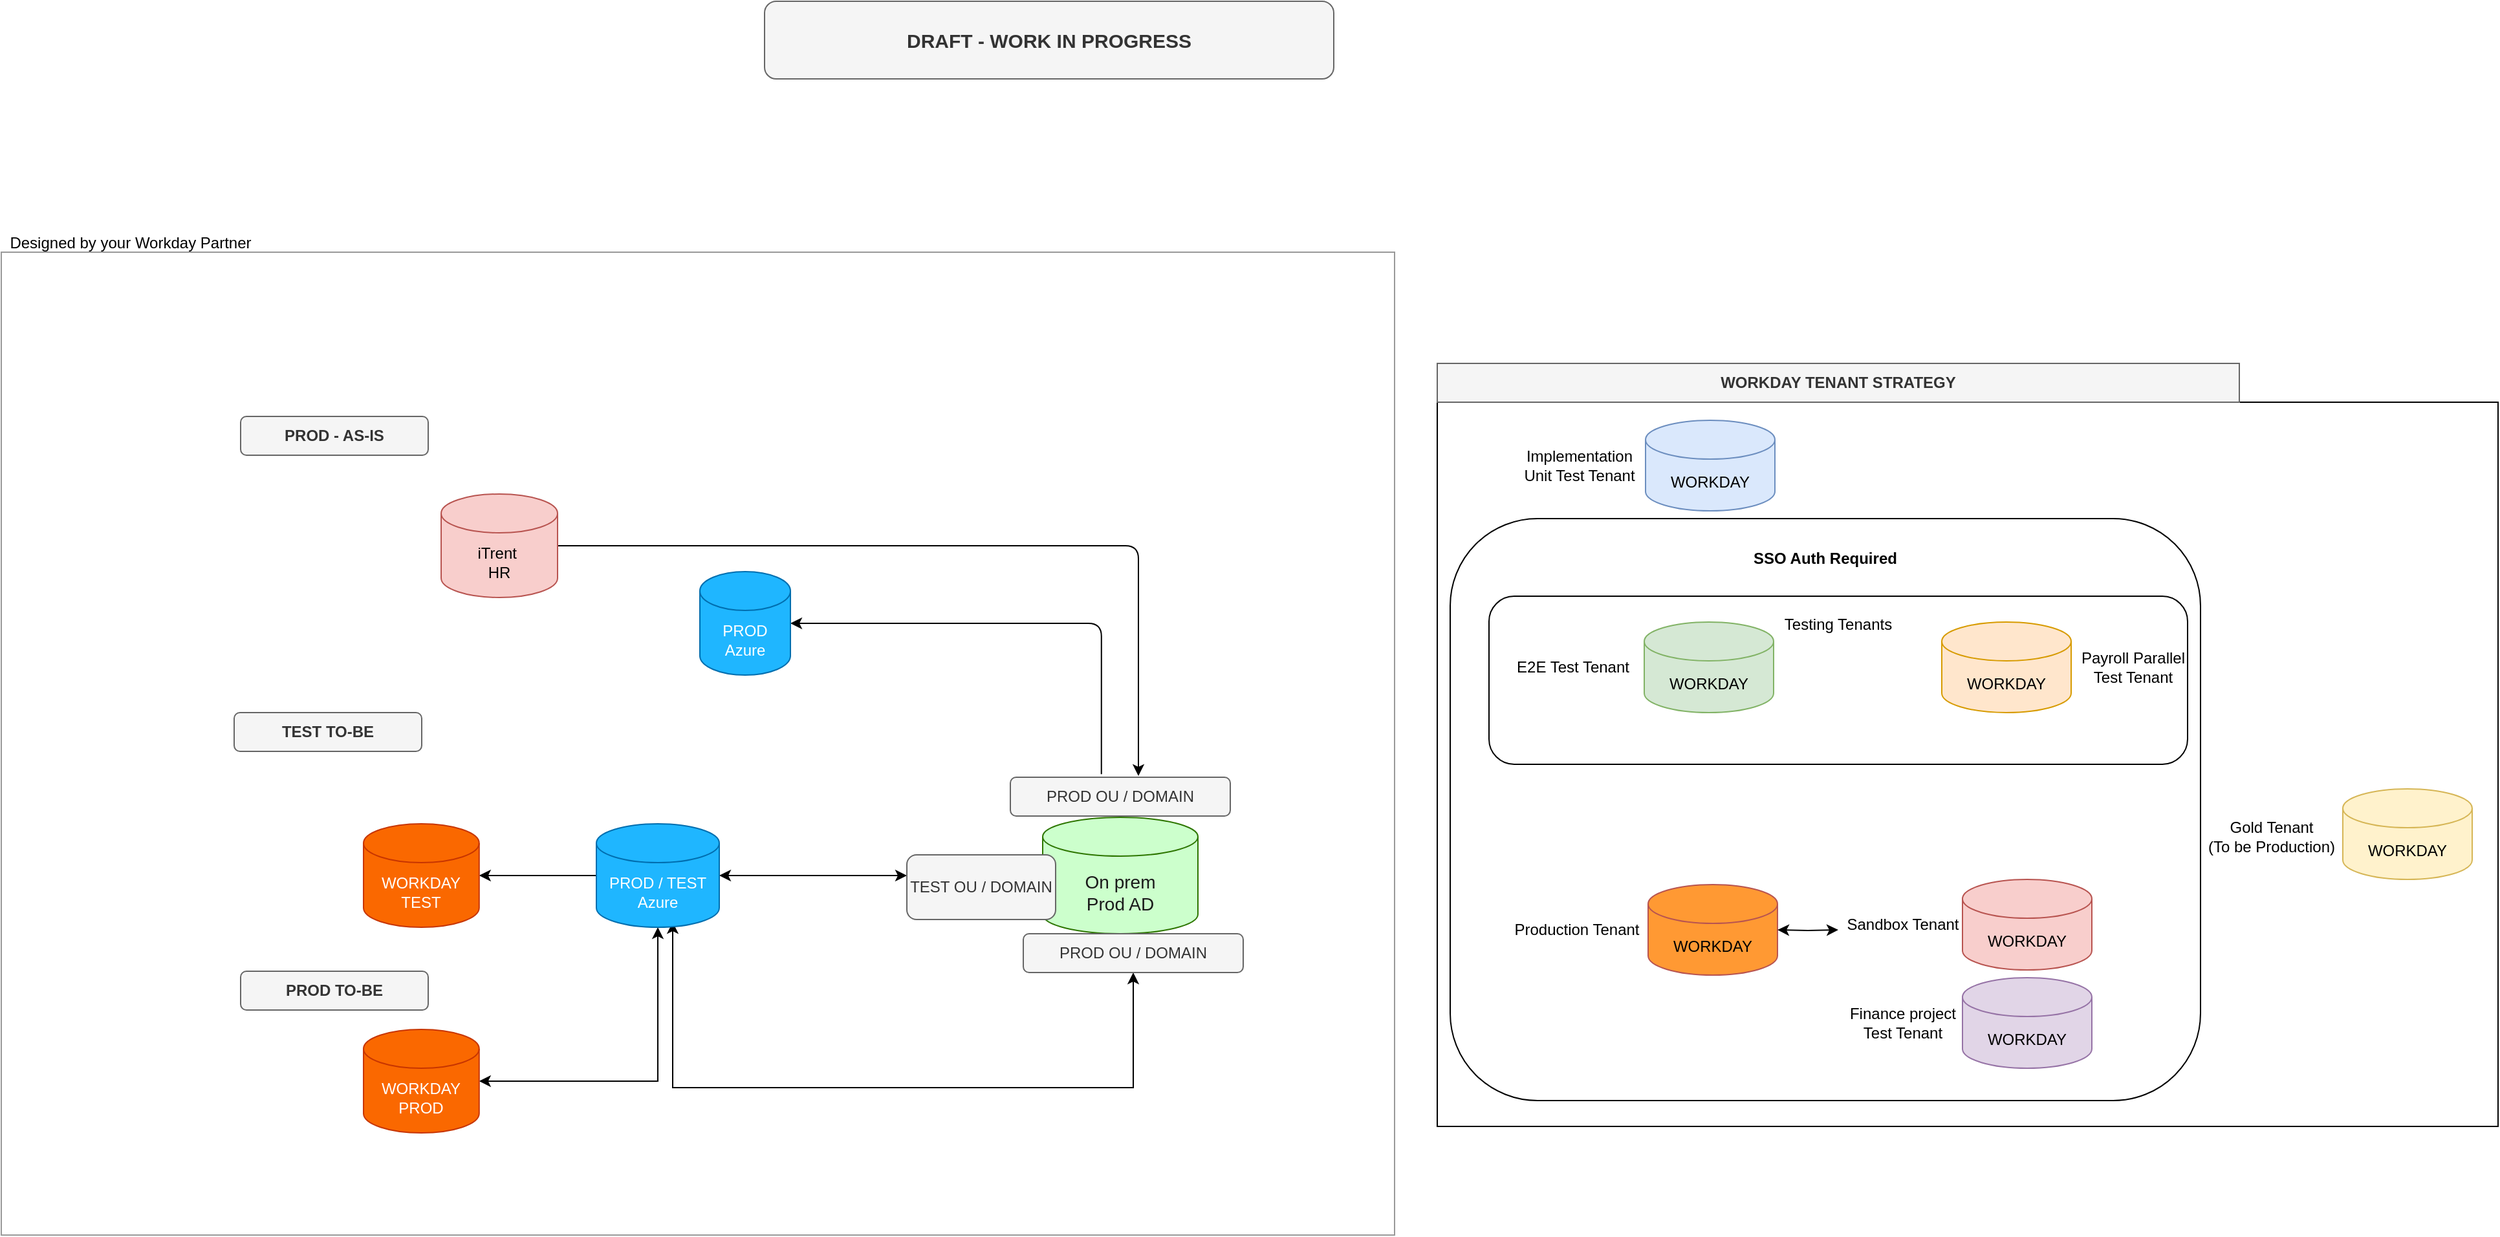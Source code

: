 <mxfile version="24.7.7">
  <diagram name="Page-1" id="qW4FM8de-haLVR3ZVpO4">
    <mxGraphModel dx="3374" dy="772" grid="1" gridSize="10" guides="1" tooltips="1" connect="1" arrows="1" fold="1" page="1" pageScale="1" pageWidth="850" pageHeight="1100" math="0" shadow="0">
      <root>
        <mxCell id="0" />
        <mxCell id="1" parent="0" />
        <mxCell id="s1ins70xxQBHLW0Mm97k-26" value="" style="rounded=0;whiteSpace=wrap;html=1;fillColor=none;strokeColor=#999999;" parent="1" vertex="1">
          <mxGeometry x="-1230" y="264" width="1077" height="760" as="geometry" />
        </mxCell>
        <mxCell id="s1ins70xxQBHLW0Mm97k-34" value="Testing Tenants&lt;div&gt;&lt;br&gt;&lt;/div&gt;&lt;div&gt;&lt;br&gt;&lt;/div&gt;&lt;div&gt;&lt;br&gt;&lt;/div&gt;&lt;div&gt;&lt;br&gt;&lt;/div&gt;&lt;div&gt;&lt;br&gt;&lt;/div&gt;&lt;div&gt;&lt;br&gt;&lt;/div&gt;" style="rounded=1;whiteSpace=wrap;html=1;fillColor=none;" parent="1" vertex="1">
          <mxGeometry x="-80" y="681" width="540" height="149" as="geometry" />
        </mxCell>
        <mxCell id="s1ins70xxQBHLW0Mm97k-7" value="" style="rounded=0;whiteSpace=wrap;html=1;fillColor=none;" parent="1" vertex="1">
          <mxGeometry x="-120" y="380" width="820" height="560" as="geometry" />
        </mxCell>
        <mxCell id="glTwvj8LsIBbesMKPPo8-31" value="&lt;b&gt;SSO Auth Required&lt;/b&gt;&lt;div&gt;&lt;b&gt;&lt;br&gt;&lt;/b&gt;&lt;/div&gt;&lt;div&gt;&lt;b&gt;&lt;br&gt;&lt;/b&gt;&lt;/div&gt;&lt;div&gt;&lt;b&gt;&lt;br&gt;&lt;/b&gt;&lt;/div&gt;&lt;div&gt;&lt;b&gt;&lt;br&gt;&lt;/b&gt;&lt;/div&gt;&lt;div&gt;&lt;b&gt;&lt;br&gt;&lt;/b&gt;&lt;/div&gt;&lt;div&gt;&lt;b&gt;&lt;br&gt;&lt;/b&gt;&lt;/div&gt;&lt;div&gt;&lt;b&gt;&lt;br&gt;&lt;/b&gt;&lt;/div&gt;&lt;div&gt;&lt;b&gt;&lt;br&gt;&lt;/b&gt;&lt;/div&gt;&lt;div&gt;&lt;b&gt;&lt;br&gt;&lt;/b&gt;&lt;/div&gt;&lt;div&gt;&lt;b&gt;&lt;br&gt;&lt;/b&gt;&lt;/div&gt;&lt;div&gt;&lt;b&gt;&lt;br&gt;&lt;/b&gt;&lt;/div&gt;&lt;div&gt;&lt;b&gt;&lt;br&gt;&lt;/b&gt;&lt;/div&gt;&lt;div&gt;&lt;b&gt;&lt;br&gt;&lt;/b&gt;&lt;/div&gt;&lt;div&gt;&lt;b&gt;&lt;br&gt;&lt;/b&gt;&lt;/div&gt;&lt;div&gt;&lt;b&gt;&lt;br&gt;&lt;/b&gt;&lt;/div&gt;&lt;div&gt;&lt;b&gt;&lt;br&gt;&lt;/b&gt;&lt;/div&gt;&lt;div&gt;&lt;b&gt;&lt;br&gt;&lt;/b&gt;&lt;/div&gt;&lt;div&gt;&lt;b&gt;&lt;br&gt;&lt;/b&gt;&lt;/div&gt;&lt;div&gt;&lt;b&gt;&lt;br&gt;&lt;/b&gt;&lt;/div&gt;&lt;div&gt;&lt;b&gt;&lt;br&gt;&lt;/b&gt;&lt;/div&gt;&lt;div&gt;&lt;b&gt;&lt;br&gt;&lt;/b&gt;&lt;/div&gt;&lt;div&gt;&lt;b&gt;&lt;br&gt;&lt;/b&gt;&lt;/div&gt;&lt;div&gt;&lt;b&gt;&lt;br&gt;&lt;/b&gt;&lt;/div&gt;&lt;div&gt;&lt;b&gt;&lt;br&gt;&lt;/b&gt;&lt;/div&gt;&lt;div&gt;&lt;br&gt;&lt;/div&gt;&lt;div&gt;&lt;br&gt;&lt;/div&gt;&lt;div&gt;&lt;br&gt;&lt;/div&gt;" style="rounded=1;whiteSpace=wrap;html=1;" parent="1" vertex="1">
          <mxGeometry x="-110" y="470" width="580" height="450" as="geometry" />
        </mxCell>
        <mxCell id="glTwvj8LsIBbesMKPPo8-1" value="&lt;font color=&quot;#1a1a1a&quot; style=&quot;font-size: 14px;&quot;&gt;On prem&lt;/font&gt;&lt;div style=&quot;font-size: 14px;&quot;&gt;&lt;font color=&quot;#1a1a1a&quot;&gt;Prod AD&lt;/font&gt;&lt;/div&gt;" style="shape=cylinder3;whiteSpace=wrap;html=1;boundedLbl=1;backgroundOutline=1;size=15;fillColor=#CCFFCC;fontColor=#ffffff;strokeColor=#2D7600;" parent="1" vertex="1">
          <mxGeometry x="-425" y="701" width="120" height="90" as="geometry" />
        </mxCell>
        <mxCell id="s1ins70xxQBHLW0Mm97k-14" value="" style="shape=image;verticalLabelPosition=bottom;labelBackgroundColor=default;verticalAlign=top;aspect=fixed;imageAspect=0;image=https://cdn.freelogovectors.net/wp-content/uploads/2020/09/kainos-logo.png;" parent="1" vertex="1">
          <mxGeometry x="-1200" y="210" width="140" height="32.2" as="geometry" />
        </mxCell>
        <mxCell id="s1ins70xxQBHLW0Mm97k-9" style="edgeStyle=orthogonalEdgeStyle;rounded=0;orthogonalLoop=1;jettySize=auto;html=1;startArrow=classic;startFill=1;" parent="1" source="glTwvj8LsIBbesMKPPo8-2" edge="1">
          <mxGeometry relative="1" as="geometry">
            <mxPoint x="-750" y="746" as="targetPoint" />
          </mxGeometry>
        </mxCell>
        <mxCell id="s1ins70xxQBHLW0Mm97k-15" value="Designed by your Workday Partner" style="text;html=1;align=center;verticalAlign=middle;whiteSpace=wrap;rounded=0;" parent="1" vertex="1">
          <mxGeometry x="-1230" y="242.0" width="200" height="30" as="geometry" />
        </mxCell>
        <mxCell id="glTwvj8LsIBbesMKPPo8-2" value="&lt;font color=&quot;#ffffff&quot;&gt;WORKDAY&lt;/font&gt;&lt;div&gt;&lt;font color=&quot;#ffffff&quot;&gt;TEST&lt;/font&gt;&lt;/div&gt;" style="shape=cylinder3;whiteSpace=wrap;html=1;boundedLbl=1;backgroundOutline=1;size=15;fillColor=#fa6800;fontColor=#000000;strokeColor=#C73500;" parent="1" vertex="1">
          <mxGeometry x="-950" y="706" width="89.38" height="80" as="geometry" />
        </mxCell>
        <mxCell id="s1ins70xxQBHLW0Mm97k-16" style="edgeStyle=orthogonalEdgeStyle;rounded=0;orthogonalLoop=1;jettySize=auto;html=1;startArrow=classic;startFill=1;" parent="1" source="glTwvj8LsIBbesMKPPo8-15" edge="1">
          <mxGeometry relative="1" as="geometry">
            <mxPoint x="-530" y="746" as="targetPoint" />
          </mxGeometry>
        </mxCell>
        <mxCell id="glTwvj8LsIBbesMKPPo8-4" style="edgeStyle=orthogonalEdgeStyle;rounded=1;orthogonalLoop=1;jettySize=auto;html=1;startArrow=classic;startFill=1;endArrow=none;endFill=0;curved=0;entryX=0.414;entryY=-0.081;entryDx=0;entryDy=0;entryPerimeter=0;" parent="1" source="glTwvj8LsIBbesMKPPo8-3" target="glTwvj8LsIBbesMKPPo8-13" edge="1">
          <mxGeometry relative="1" as="geometry">
            <Array as="points">
              <mxPoint x="-380" y="551" />
            </Array>
            <mxPoint x="-430" y="670" as="targetPoint" />
          </mxGeometry>
        </mxCell>
        <mxCell id="s1ins70xxQBHLW0Mm97k-17" value="PROD TO-BE" style="text;html=1;align=center;verticalAlign=middle;whiteSpace=wrap;rounded=1;fontStyle=1;fillColor=#f5f5f5;fontColor=#333333;strokeColor=#666666;" parent="1" vertex="1">
          <mxGeometry x="-1045" y="820" width="145" height="30" as="geometry" />
        </mxCell>
        <mxCell id="glTwvj8LsIBbesMKPPo8-3" value="&lt;div&gt;PROD&lt;/div&gt;Azure" style="shape=cylinder3;whiteSpace=wrap;html=1;boundedLbl=1;backgroundOutline=1;size=15;strokeColor=#006EAF;align=center;verticalAlign=middle;fontFamily=Helvetica;fontSize=12;fontColor=#ffffff;fillColor=#1FB6FF;" parent="1" vertex="1">
          <mxGeometry x="-690" y="511" width="70" height="80" as="geometry" />
        </mxCell>
        <mxCell id="glTwvj8LsIBbesMKPPo8-7" style="edgeStyle=orthogonalEdgeStyle;rounded=1;orthogonalLoop=1;jettySize=auto;html=1;curved=0;" parent="1" source="glTwvj8LsIBbesMKPPo8-8" edge="1">
          <mxGeometry relative="1" as="geometry">
            <mxPoint x="-351" y="669" as="targetPoint" />
            <mxPoint x="-812" y="591" as="sourcePoint" />
            <Array as="points">
              <mxPoint x="-351" y="491" />
            </Array>
          </mxGeometry>
        </mxCell>
        <mxCell id="s1ins70xxQBHLW0Mm97k-19" style="edgeStyle=orthogonalEdgeStyle;rounded=0;orthogonalLoop=1;jettySize=auto;html=1;startArrow=classic;startFill=1;entryX=0.5;entryY=1;entryDx=0;entryDy=0;entryPerimeter=0;" parent="1" source="s1ins70xxQBHLW0Mm97k-20" edge="1" target="glTwvj8LsIBbesMKPPo8-15">
          <mxGeometry relative="1" as="geometry">
            <mxPoint x="-750" y="905" as="targetPoint" />
          </mxGeometry>
        </mxCell>
        <mxCell id="glTwvj8LsIBbesMKPPo8-8" value="iTrent&amp;nbsp;&lt;div&gt;HR&lt;/div&gt;" style="shape=cylinder3;whiteSpace=wrap;html=1;boundedLbl=1;backgroundOutline=1;size=15;fillColor=#f8cecc;strokeColor=#b85450;" parent="1" vertex="1">
          <mxGeometry x="-890" y="451" width="90" height="80" as="geometry" />
        </mxCell>
        <mxCell id="s1ins70xxQBHLW0Mm97k-20" value="&lt;font color=&quot;#ffffff&quot;&gt;WORKDAY&lt;/font&gt;&lt;div&gt;&lt;font color=&quot;#ffffff&quot;&gt;PROD&lt;/font&gt;&lt;/div&gt;" style="shape=cylinder3;whiteSpace=wrap;html=1;boundedLbl=1;backgroundOutline=1;size=15;fillColor=#fa6800;fontColor=#000000;strokeColor=#C73500;" parent="1" vertex="1">
          <mxGeometry x="-950" y="865" width="89.38" height="80" as="geometry" />
        </mxCell>
        <mxCell id="glTwvj8LsIBbesMKPPo8-11" value="PROD - AS-IS" style="text;html=1;align=center;verticalAlign=middle;whiteSpace=wrap;rounded=1;fontStyle=1;fillColor=#f5f5f5;fontColor=#333333;strokeColor=#666666;" parent="1" vertex="1">
          <mxGeometry x="-1045" y="391" width="145" height="30" as="geometry" />
        </mxCell>
        <mxCell id="glTwvj8LsIBbesMKPPo8-13" value="PROD OU / DOMAIN" style="text;html=1;align=center;verticalAlign=middle;whiteSpace=wrap;rounded=1;fillColor=#f5f5f5;fontColor=#333333;strokeColor=#666666;" parent="1" vertex="1">
          <mxGeometry x="-450" y="670" width="170" height="30" as="geometry" />
        </mxCell>
        <mxCell id="s1ins70xxQBHLW0Mm97k-22" style="edgeStyle=orthogonalEdgeStyle;rounded=0;orthogonalLoop=1;jettySize=auto;html=1;startArrow=classic;startFill=1;exitX=0.621;exitY=0.95;exitDx=0;exitDy=0;exitPerimeter=0;" parent="1" source="glTwvj8LsIBbesMKPPo8-15" target="s1ins70xxQBHLW0Mm97k-23" edge="1">
          <mxGeometry relative="1" as="geometry">
            <mxPoint x="-675" y="905" as="sourcePoint" />
            <mxPoint x="-425" y="905" as="targetPoint" />
            <Array as="points">
              <mxPoint x="-711" y="910" />
              <mxPoint x="-355" y="910" />
            </Array>
          </mxGeometry>
        </mxCell>
        <mxCell id="glTwvj8LsIBbesMKPPo8-15" value="&lt;div&gt;PROD / TEST&lt;/div&gt;Azure" style="shape=cylinder3;whiteSpace=wrap;html=1;boundedLbl=1;backgroundOutline=1;size=15;fillColor=#1FB6FF;fontColor=#ffffff;strokeColor=#006EAF;" parent="1" vertex="1">
          <mxGeometry x="-770" y="706" width="95" height="80" as="geometry" />
        </mxCell>
        <mxCell id="s1ins70xxQBHLW0Mm97k-23" value="PROD OU / DOMAIN" style="text;html=1;align=center;verticalAlign=middle;whiteSpace=wrap;rounded=1;fillColor=#f5f5f5;fontColor=#333333;strokeColor=#666666;" parent="1" vertex="1">
          <mxGeometry x="-440" y="791" width="170" height="30" as="geometry" />
        </mxCell>
        <mxCell id="glTwvj8LsIBbesMKPPo8-18" value="WORKDAY" style="shape=cylinder3;whiteSpace=wrap;html=1;boundedLbl=1;backgroundOutline=1;size=15;fillColor=#dae8fc;strokeColor=#6c8ebf;" parent="1" vertex="1">
          <mxGeometry x="41" y="394" width="100" height="70" as="geometry" />
        </mxCell>
        <mxCell id="s1ins70xxQBHLW0Mm97k-24" value="TEST OU / DOMAIN" style="text;html=1;align=center;verticalAlign=middle;whiteSpace=wrap;rounded=1;fillColor=#f5f5f5;fontColor=#333333;strokeColor=#666666;" parent="1" vertex="1">
          <mxGeometry x="-530" y="730" width="115" height="50" as="geometry" />
        </mxCell>
        <mxCell id="glTwvj8LsIBbesMKPPo8-19" value="WORKDAY TENANT STRATEGY" style="text;html=1;align=center;verticalAlign=middle;whiteSpace=wrap;rounded=0;fontStyle=1;fillColor=#f5f5f5;fontColor=#333333;strokeColor=#666666;" parent="1" vertex="1">
          <mxGeometry x="-120" y="350" width="620" height="30" as="geometry" />
        </mxCell>
        <mxCell id="glTwvj8LsIBbesMKPPo8-20" value="Implementation&lt;div&gt;Unit Test Tenant&lt;/div&gt;" style="text;html=1;align=center;verticalAlign=middle;whiteSpace=wrap;rounded=0;" parent="1" vertex="1">
          <mxGeometry x="-65" y="414" width="110" height="30" as="geometry" />
        </mxCell>
        <mxCell id="s1ins70xxQBHLW0Mm97k-27" value="WORKDAY" style="shape=cylinder3;whiteSpace=wrap;html=1;boundedLbl=1;backgroundOutline=1;size=15;fillColor=#ffe6cc;strokeColor=#d79b00;" parent="1" vertex="1">
          <mxGeometry x="270" y="550" width="100" height="70" as="geometry" />
        </mxCell>
        <mxCell id="glTwvj8LsIBbesMKPPo8-21" value="WORKDAY" style="shape=cylinder3;whiteSpace=wrap;html=1;boundedLbl=1;backgroundOutline=1;size=15;fillColor=#d5e8d4;strokeColor=#82b366;" parent="1" vertex="1">
          <mxGeometry x="40" y="550" width="100" height="70" as="geometry" />
        </mxCell>
        <mxCell id="s1ins70xxQBHLW0Mm97k-28" value="Payroll Parallel Test Tenant" style="text;html=1;align=center;verticalAlign=middle;whiteSpace=wrap;rounded=0;" parent="1" vertex="1">
          <mxGeometry x="376" y="570" width="84" height="30" as="geometry" />
        </mxCell>
        <mxCell id="glTwvj8LsIBbesMKPPo8-22" value="E2E Test Tenant" style="text;html=1;align=center;verticalAlign=middle;whiteSpace=wrap;rounded=0;" parent="1" vertex="1">
          <mxGeometry x="-70" y="570" width="110" height="30" as="geometry" />
        </mxCell>
        <mxCell id="glTwvj8LsIBbesMKPPo8-23" value="WORKDAY" style="shape=cylinder3;whiteSpace=wrap;html=1;boundedLbl=1;backgroundOutline=1;size=15;fillColor=#fff2cc;strokeColor=#d6b656;" parent="1" vertex="1">
          <mxGeometry x="580" y="679" width="100" height="70" as="geometry" />
        </mxCell>
        <mxCell id="glTwvj8LsIBbesMKPPo8-24" value="Gold Tenant&lt;div&gt;(To be Production)&lt;/div&gt;" style="text;html=1;align=center;verticalAlign=middle;whiteSpace=wrap;rounded=0;" parent="1" vertex="1">
          <mxGeometry x="470" y="701" width="110" height="30" as="geometry" />
        </mxCell>
        <mxCell id="glTwvj8LsIBbesMKPPo8-25" value="WORKDAY" style="shape=cylinder3;whiteSpace=wrap;html=1;boundedLbl=1;backgroundOutline=1;size=15;fillColor=#FF9933;strokeColor=#b85450;" parent="1" vertex="1">
          <mxGeometry x="43" y="753" width="100" height="70" as="geometry" />
        </mxCell>
        <mxCell id="glTwvj8LsIBbesMKPPo8-26" value="Production Tenant" style="text;html=1;align=center;verticalAlign=middle;whiteSpace=wrap;rounded=0;" parent="1" vertex="1">
          <mxGeometry x="-67" y="773" width="110" height="30" as="geometry" />
        </mxCell>
        <mxCell id="glTwvj8LsIBbesMKPPo8-27" value="WORKDAY" style="shape=cylinder3;whiteSpace=wrap;html=1;boundedLbl=1;backgroundOutline=1;size=15;fillColor=#f8cecc;strokeColor=#b85450;" parent="1" vertex="1">
          <mxGeometry x="286" y="749" width="100" height="70" as="geometry" />
        </mxCell>
        <mxCell id="glTwvj8LsIBbesMKPPo8-28" value="Sandbox Tenant" style="text;html=1;align=center;verticalAlign=middle;whiteSpace=wrap;rounded=0;" parent="1" vertex="1">
          <mxGeometry x="185" y="769" width="110" height="30" as="geometry" />
        </mxCell>
        <mxCell id="glTwvj8LsIBbesMKPPo8-29" value="WORKDAY" style="shape=cylinder3;whiteSpace=wrap;html=1;boundedLbl=1;backgroundOutline=1;size=15;fillColor=#e1d5e7;strokeColor=#9673a6;" parent="1" vertex="1">
          <mxGeometry x="286" y="825" width="100" height="70" as="geometry" />
        </mxCell>
        <mxCell id="glTwvj8LsIBbesMKPPo8-30" value="Finance project&lt;div&gt;Test Tenant&lt;/div&gt;" style="text;html=1;align=center;verticalAlign=middle;whiteSpace=wrap;rounded=0;" parent="1" vertex="1">
          <mxGeometry x="185" y="845" width="110" height="30" as="geometry" />
        </mxCell>
        <mxCell id="s1ins70xxQBHLW0Mm97k-1" value="&lt;font style=&quot;font-size: 15px;&quot;&gt;DRAFT - WORK IN PROGRESS&lt;/font&gt;" style="rounded=1;whiteSpace=wrap;html=1;fontStyle=1;fillColor=#f5f5f5;fontColor=#333333;strokeColor=#666666;" parent="1" vertex="1">
          <mxGeometry x="-640" y="70" width="440" height="60" as="geometry" />
        </mxCell>
        <mxCell id="s1ins70xxQBHLW0Mm97k-2" value="" style="shape=image;verticalLabelPosition=bottom;labelBackgroundColor=default;verticalAlign=top;aspect=fixed;imageAspect=0;image=https://www.syrinix.com/wp-content/uploads/2021/12/rsz_1south-east-water-logo.jpg;" parent="1" vertex="1">
          <mxGeometry x="-350" y="184.26" width="155" height="75.74" as="geometry" />
        </mxCell>
        <mxCell id="s1ins70xxQBHLW0Mm97k-4" value="" style="shape=image;verticalLabelPosition=bottom;labelBackgroundColor=default;verticalAlign=top;aspect=fixed;imageAspect=0;image=https://upload.wikimedia.org/wikipedia/commons/3/3b/Workday_Logo.png;" parent="1" vertex="1">
          <mxGeometry x="-790" y="210" width="128.76" height="50" as="geometry" />
        </mxCell>
        <mxCell id="s1ins70xxQBHLW0Mm97k-11" value="TEST TO-BE" style="text;html=1;align=center;verticalAlign=middle;whiteSpace=wrap;rounded=1;fontStyle=1;fillColor=#f5f5f5;fontColor=#333333;strokeColor=#666666;" parent="1" vertex="1">
          <mxGeometry x="-1050" y="620" width="145" height="30" as="geometry" />
        </mxCell>
        <mxCell id="s1ins70xxQBHLW0Mm97k-33" value="Testing Tenants&lt;div&gt;&lt;br&gt;&lt;/div&gt;&lt;div&gt;&lt;br&gt;&lt;/div&gt;&lt;div&gt;&lt;br&gt;&lt;/div&gt;&lt;div&gt;&lt;br&gt;&lt;/div&gt;&lt;div&gt;&lt;br&gt;&lt;/div&gt;&lt;div&gt;&lt;br&gt;&lt;/div&gt;" style="rounded=1;whiteSpace=wrap;html=1;fillColor=none;" parent="1" vertex="1">
          <mxGeometry x="-80" y="530" width="540" height="130" as="geometry" />
        </mxCell>
        <mxCell id="s1ins70xxQBHLW0Mm97k-37" style="edgeStyle=orthogonalEdgeStyle;rounded=0;orthogonalLoop=1;jettySize=auto;html=1;entryX=1;entryY=0.5;entryDx=0;entryDy=0;entryPerimeter=0;startArrow=classic;startFill=1;" parent="1" target="glTwvj8LsIBbesMKPPo8-25" edge="1">
          <mxGeometry relative="1" as="geometry">
            <mxPoint x="190" y="788" as="sourcePoint" />
          </mxGeometry>
        </mxCell>
      </root>
    </mxGraphModel>
  </diagram>
</mxfile>

